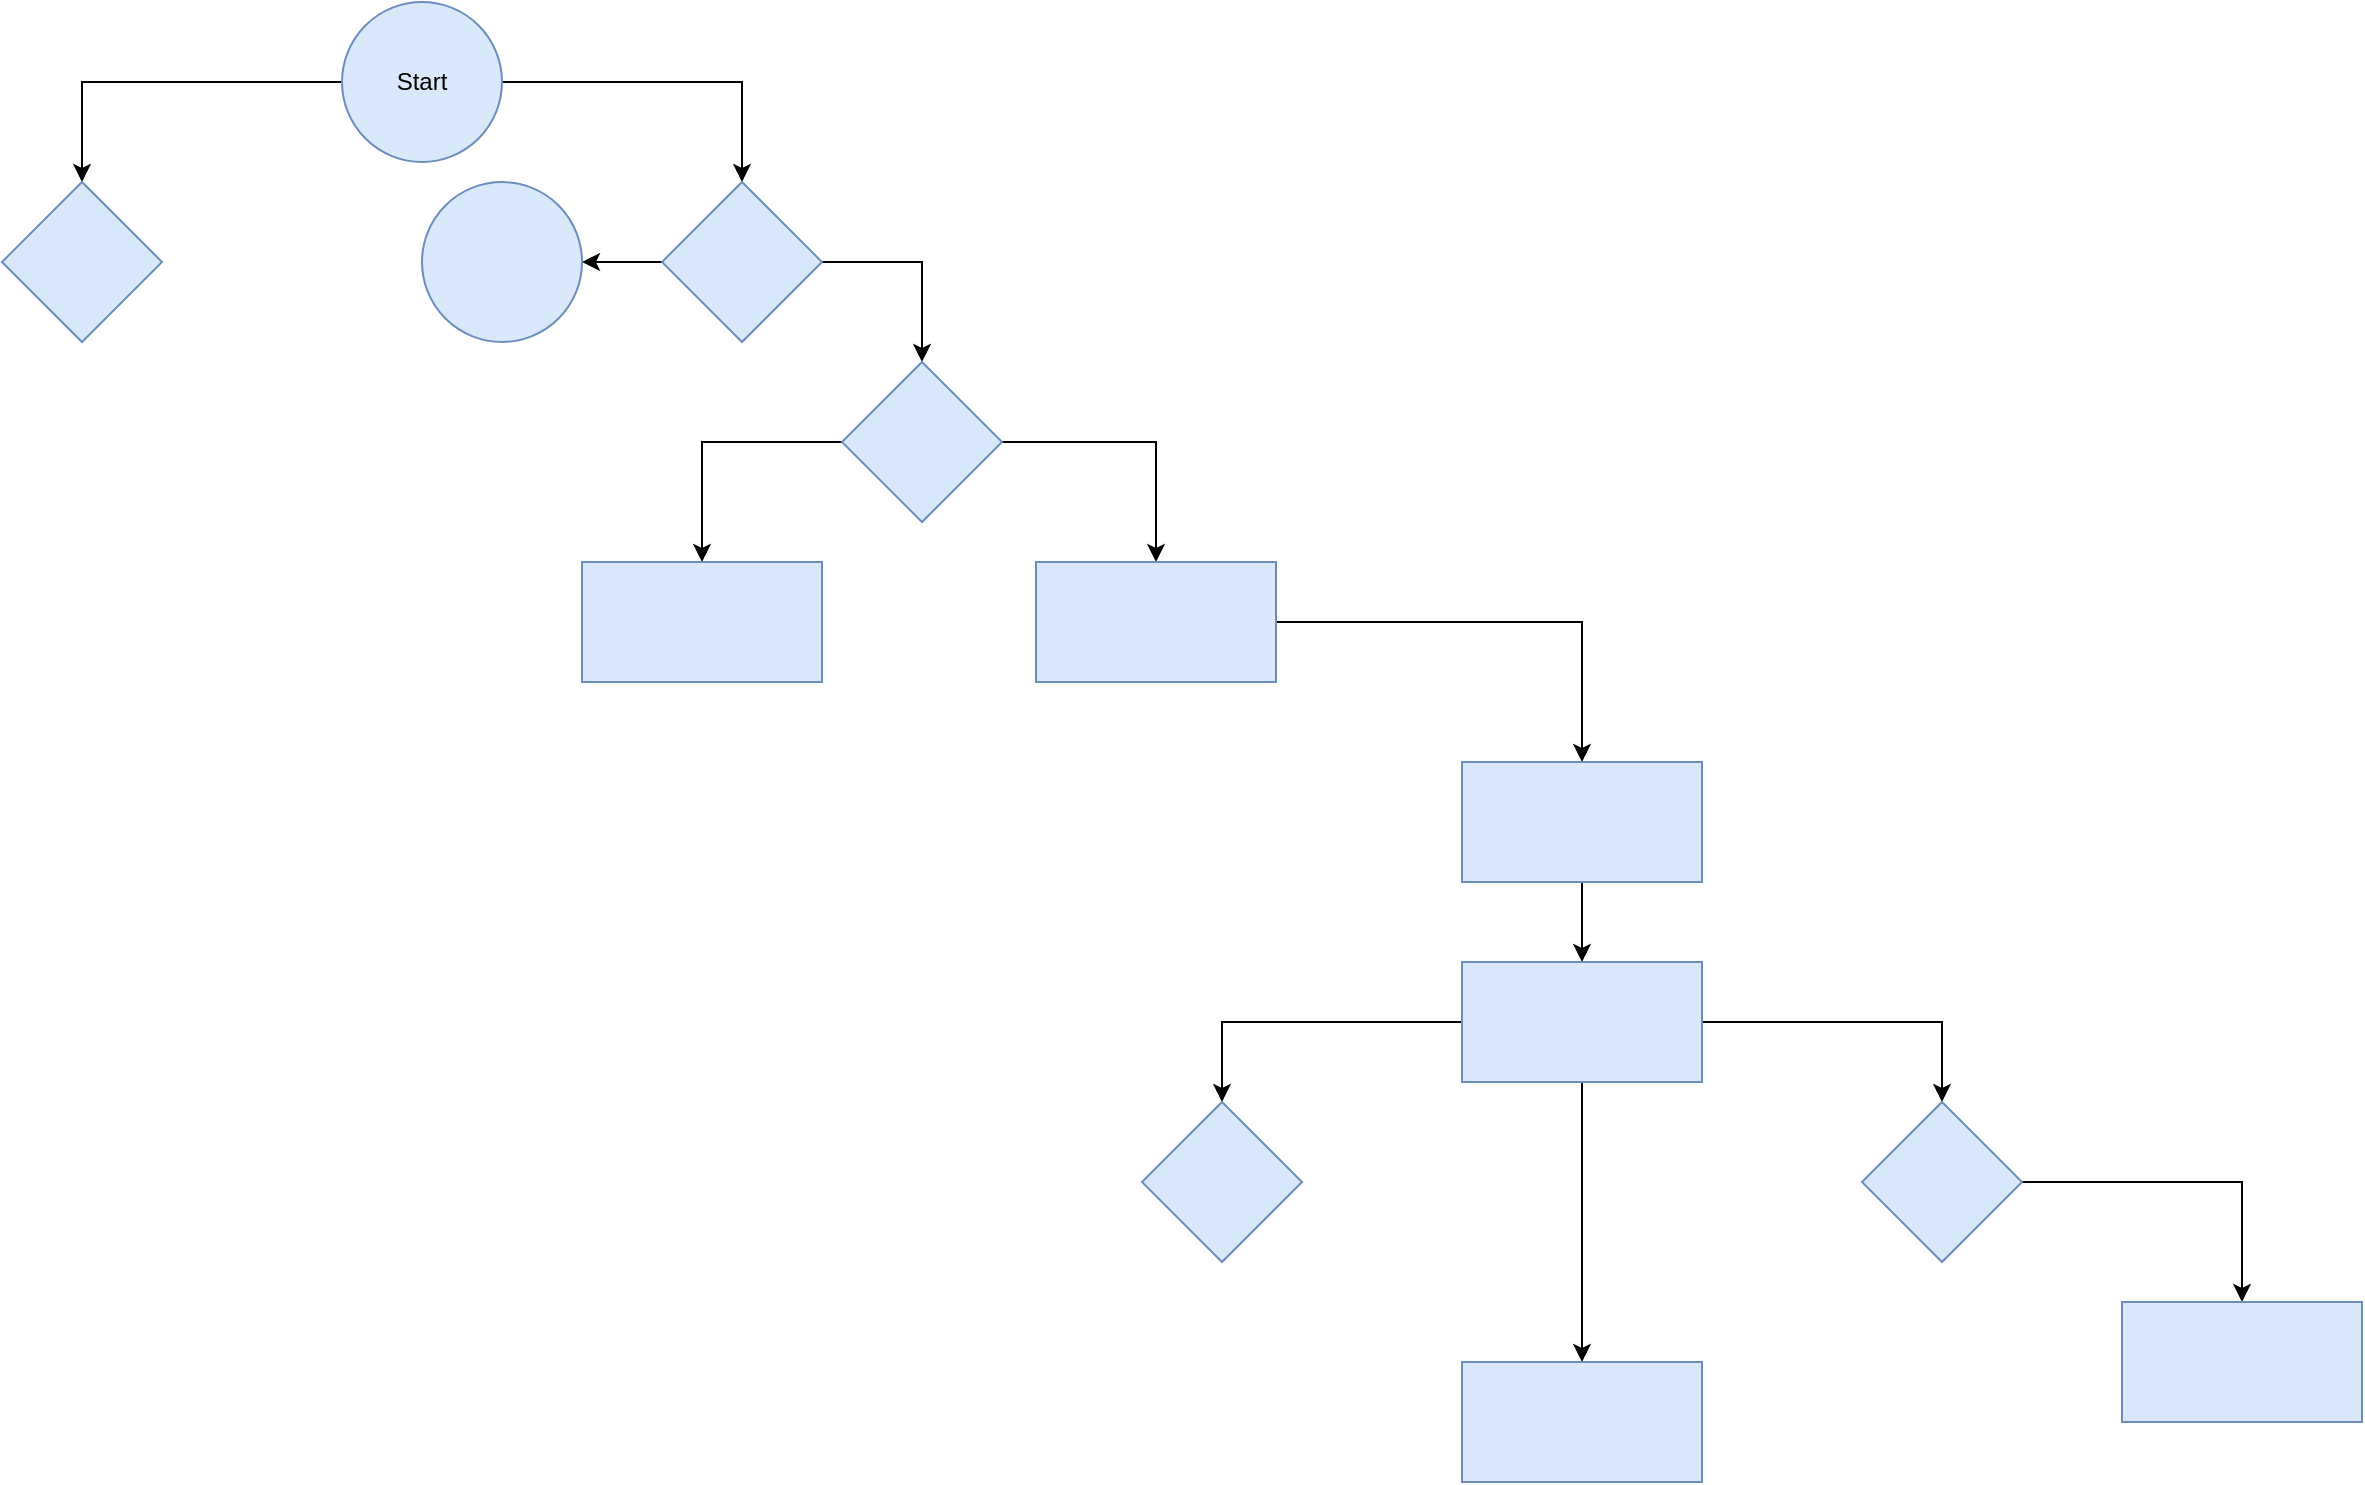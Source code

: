 <mxfile version="24.4.4" type="github">
  <diagram name="Сторінка-1" id="I66CP8ndcTy6_4_5-g2l">
    <mxGraphModel dx="1386" dy="785" grid="1" gridSize="10" guides="1" tooltips="1" connect="1" arrows="1" fold="1" page="0" pageScale="1" pageWidth="827" pageHeight="1169" math="0" shadow="0">
      <root>
        <mxCell id="0" />
        <mxCell id="1" parent="0" />
        <mxCell id="hiTkk5LqFYm6s-qgqpzz-3" value="" style="edgeStyle=orthogonalEdgeStyle;rounded=0;orthogonalLoop=1;jettySize=auto;html=1;" edge="1" parent="1" source="hiTkk5LqFYm6s-qgqpzz-1" target="hiTkk5LqFYm6s-qgqpzz-2">
          <mxGeometry relative="1" as="geometry" />
        </mxCell>
        <mxCell id="hiTkk5LqFYm6s-qgqpzz-5" value="" style="edgeStyle=orthogonalEdgeStyle;rounded=0;orthogonalLoop=1;jettySize=auto;html=1;" edge="1" parent="1" source="hiTkk5LqFYm6s-qgqpzz-1" target="hiTkk5LqFYm6s-qgqpzz-4">
          <mxGeometry relative="1" as="geometry" />
        </mxCell>
        <mxCell id="hiTkk5LqFYm6s-qgqpzz-1" value="Start" style="ellipse;whiteSpace=wrap;html=1;aspect=fixed;fillColor=#dae8fc;strokeColor=#6c8ebf;" vertex="1" parent="1">
          <mxGeometry x="360" width="80" height="80" as="geometry" />
        </mxCell>
        <mxCell id="hiTkk5LqFYm6s-qgqpzz-7" value="" style="edgeStyle=orthogonalEdgeStyle;rounded=0;orthogonalLoop=1;jettySize=auto;html=1;" edge="1" parent="1" source="hiTkk5LqFYm6s-qgqpzz-2" target="hiTkk5LqFYm6s-qgqpzz-6">
          <mxGeometry relative="1" as="geometry" />
        </mxCell>
        <mxCell id="hiTkk5LqFYm6s-qgqpzz-9" value="" style="edgeStyle=orthogonalEdgeStyle;rounded=0;orthogonalLoop=1;jettySize=auto;html=1;" edge="1" parent="1" source="hiTkk5LqFYm6s-qgqpzz-2" target="hiTkk5LqFYm6s-qgqpzz-8">
          <mxGeometry relative="1" as="geometry" />
        </mxCell>
        <mxCell id="hiTkk5LqFYm6s-qgqpzz-2" value="" style="rhombus;whiteSpace=wrap;html=1;fillColor=#dae8fc;strokeColor=#6c8ebf;" vertex="1" parent="1">
          <mxGeometry x="520" y="90" width="80" height="80" as="geometry" />
        </mxCell>
        <mxCell id="hiTkk5LqFYm6s-qgqpzz-4" value="" style="rhombus;whiteSpace=wrap;html=1;fillColor=#dae8fc;strokeColor=#6c8ebf;" vertex="1" parent="1">
          <mxGeometry x="190" y="90" width="80" height="80" as="geometry" />
        </mxCell>
        <mxCell id="hiTkk5LqFYm6s-qgqpzz-6" value="" style="ellipse;whiteSpace=wrap;html=1;fillColor=#dae8fc;strokeColor=#6c8ebf;" vertex="1" parent="1">
          <mxGeometry x="400" y="90" width="80" height="80" as="geometry" />
        </mxCell>
        <mxCell id="hiTkk5LqFYm6s-qgqpzz-11" value="" style="edgeStyle=orthogonalEdgeStyle;rounded=0;orthogonalLoop=1;jettySize=auto;html=1;" edge="1" parent="1" source="hiTkk5LqFYm6s-qgqpzz-8" target="hiTkk5LqFYm6s-qgqpzz-10">
          <mxGeometry relative="1" as="geometry" />
        </mxCell>
        <mxCell id="hiTkk5LqFYm6s-qgqpzz-13" value="" style="edgeStyle=orthogonalEdgeStyle;rounded=0;orthogonalLoop=1;jettySize=auto;html=1;" edge="1" parent="1" source="hiTkk5LqFYm6s-qgqpzz-8" target="hiTkk5LqFYm6s-qgqpzz-12">
          <mxGeometry relative="1" as="geometry" />
        </mxCell>
        <mxCell id="hiTkk5LqFYm6s-qgqpzz-8" value="" style="rhombus;whiteSpace=wrap;html=1;fillColor=#dae8fc;strokeColor=#6c8ebf;" vertex="1" parent="1">
          <mxGeometry x="610" y="180" width="80" height="80" as="geometry" />
        </mxCell>
        <mxCell id="hiTkk5LqFYm6s-qgqpzz-10" value="" style="whiteSpace=wrap;html=1;fillColor=#dae8fc;strokeColor=#6c8ebf;" vertex="1" parent="1">
          <mxGeometry x="480" y="280" width="120" height="60" as="geometry" />
        </mxCell>
        <mxCell id="hiTkk5LqFYm6s-qgqpzz-15" value="" style="edgeStyle=orthogonalEdgeStyle;rounded=0;orthogonalLoop=1;jettySize=auto;html=1;" edge="1" parent="1" source="hiTkk5LqFYm6s-qgqpzz-12" target="hiTkk5LqFYm6s-qgqpzz-14">
          <mxGeometry relative="1" as="geometry" />
        </mxCell>
        <mxCell id="hiTkk5LqFYm6s-qgqpzz-12" value="" style="whiteSpace=wrap;html=1;fillColor=#dae8fc;strokeColor=#6c8ebf;" vertex="1" parent="1">
          <mxGeometry x="707" y="280" width="120" height="60" as="geometry" />
        </mxCell>
        <mxCell id="hiTkk5LqFYm6s-qgqpzz-17" value="" style="edgeStyle=orthogonalEdgeStyle;rounded=0;orthogonalLoop=1;jettySize=auto;html=1;" edge="1" parent="1" source="hiTkk5LqFYm6s-qgqpzz-14" target="hiTkk5LqFYm6s-qgqpzz-16">
          <mxGeometry relative="1" as="geometry" />
        </mxCell>
        <mxCell id="hiTkk5LqFYm6s-qgqpzz-14" value="" style="whiteSpace=wrap;html=1;fillColor=#dae8fc;strokeColor=#6c8ebf;" vertex="1" parent="1">
          <mxGeometry x="920" y="380" width="120" height="60" as="geometry" />
        </mxCell>
        <mxCell id="hiTkk5LqFYm6s-qgqpzz-22" value="" style="edgeStyle=orthogonalEdgeStyle;rounded=0;orthogonalLoop=1;jettySize=auto;html=1;" edge="1" parent="1" source="hiTkk5LqFYm6s-qgqpzz-16" target="hiTkk5LqFYm6s-qgqpzz-21">
          <mxGeometry relative="1" as="geometry" />
        </mxCell>
        <mxCell id="hiTkk5LqFYm6s-qgqpzz-24" value="" style="edgeStyle=orthogonalEdgeStyle;rounded=0;orthogonalLoop=1;jettySize=auto;html=1;" edge="1" parent="1" source="hiTkk5LqFYm6s-qgqpzz-16" target="hiTkk5LqFYm6s-qgqpzz-23">
          <mxGeometry relative="1" as="geometry" />
        </mxCell>
        <mxCell id="hiTkk5LqFYm6s-qgqpzz-28" value="" style="edgeStyle=orthogonalEdgeStyle;rounded=0;orthogonalLoop=1;jettySize=auto;html=1;" edge="1" parent="1" source="hiTkk5LqFYm6s-qgqpzz-16" target="hiTkk5LqFYm6s-qgqpzz-27">
          <mxGeometry relative="1" as="geometry" />
        </mxCell>
        <mxCell id="hiTkk5LqFYm6s-qgqpzz-16" value="" style="whiteSpace=wrap;html=1;fillColor=#dae8fc;strokeColor=#6c8ebf;" vertex="1" parent="1">
          <mxGeometry x="920" y="480" width="120" height="60" as="geometry" />
        </mxCell>
        <mxCell id="hiTkk5LqFYm6s-qgqpzz-21" value="" style="rhombus;whiteSpace=wrap;html=1;fillColor=#dae8fc;strokeColor=#6c8ebf;" vertex="1" parent="1">
          <mxGeometry x="760" y="550" width="80" height="80" as="geometry" />
        </mxCell>
        <mxCell id="hiTkk5LqFYm6s-qgqpzz-26" value="" style="edgeStyle=orthogonalEdgeStyle;rounded=0;orthogonalLoop=1;jettySize=auto;html=1;" edge="1" parent="1" source="hiTkk5LqFYm6s-qgqpzz-23" target="hiTkk5LqFYm6s-qgqpzz-25">
          <mxGeometry relative="1" as="geometry" />
        </mxCell>
        <mxCell id="hiTkk5LqFYm6s-qgqpzz-23" value="" style="rhombus;whiteSpace=wrap;html=1;fillColor=#dae8fc;strokeColor=#6c8ebf;" vertex="1" parent="1">
          <mxGeometry x="1120" y="550" width="80" height="80" as="geometry" />
        </mxCell>
        <mxCell id="hiTkk5LqFYm6s-qgqpzz-25" value="" style="whiteSpace=wrap;html=1;fillColor=#dae8fc;strokeColor=#6c8ebf;" vertex="1" parent="1">
          <mxGeometry x="1250" y="650" width="120" height="60" as="geometry" />
        </mxCell>
        <mxCell id="hiTkk5LqFYm6s-qgqpzz-27" value="" style="whiteSpace=wrap;html=1;fillColor=#dae8fc;strokeColor=#6c8ebf;" vertex="1" parent="1">
          <mxGeometry x="920" y="680" width="120" height="60" as="geometry" />
        </mxCell>
      </root>
    </mxGraphModel>
  </diagram>
</mxfile>
